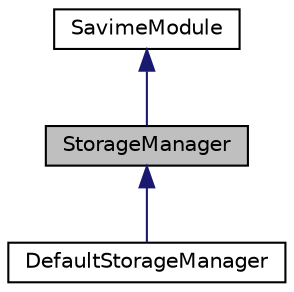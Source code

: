 digraph "StorageManager"
{
  edge [fontname="Helvetica",fontsize="10",labelfontname="Helvetica",labelfontsize="10"];
  node [fontname="Helvetica",fontsize="10",shape=record];
  Node0 [label="StorageManager",height=0.2,width=0.4,color="black", fillcolor="grey75", style="filled", fontcolor="black"];
  Node1 -> Node0 [dir="back",color="midnightblue",fontsize="10",style="solid",fontname="Helvetica"];
  Node1 [label="SavimeModule",height=0.2,width=0.4,color="black", fillcolor="white", style="filled",URL="$classSavimeModule.html"];
  Node0 -> Node2 [dir="back",color="midnightblue",fontsize="10",style="solid",fontname="Helvetica"];
  Node2 [label="DefaultStorageManager",height=0.2,width=0.4,color="black", fillcolor="white", style="filled",URL="$classDefaultStorageManager.html"];
}
